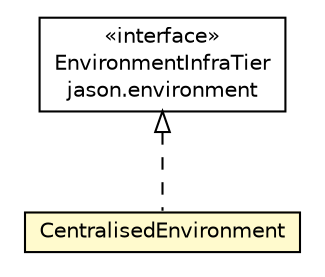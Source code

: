 #!/usr/local/bin/dot
#
# Class diagram 
# Generated by UMLGraph version R5_6_6-1-g9240c4 (http://www.umlgraph.org/)
#

digraph G {
	edge [fontname="Helvetica",fontsize=10,labelfontname="Helvetica",labelfontsize=10];
	node [fontname="Helvetica",fontsize=10,shape=plaintext];
	nodesep=0.25;
	ranksep=0.5;
	// jason.environment.EnvironmentInfraTier
	c12729 [label=<<table title="jason.environment.EnvironmentInfraTier" border="0" cellborder="1" cellspacing="0" cellpadding="2" port="p" href="../../environment/EnvironmentInfraTier.html">
		<tr><td><table border="0" cellspacing="0" cellpadding="1">
<tr><td align="center" balign="center"> &#171;interface&#187; </td></tr>
<tr><td align="center" balign="center"> EnvironmentInfraTier </td></tr>
<tr><td align="center" balign="center"> jason.environment </td></tr>
		</table></td></tr>
		</table>>, URL="../../environment/EnvironmentInfraTier.html", fontname="Helvetica", fontcolor="black", fontsize=10.0];
	// jason.infra.centralised.CentralisedEnvironment
	c12769 [label=<<table title="jason.infra.centralised.CentralisedEnvironment" border="0" cellborder="1" cellspacing="0" cellpadding="2" port="p" bgcolor="lemonChiffon" href="./CentralisedEnvironment.html">
		<tr><td><table border="0" cellspacing="0" cellpadding="1">
<tr><td align="center" balign="center"> CentralisedEnvironment </td></tr>
		</table></td></tr>
		</table>>, URL="./CentralisedEnvironment.html", fontname="Helvetica", fontcolor="black", fontsize=10.0];
	//jason.infra.centralised.CentralisedEnvironment implements jason.environment.EnvironmentInfraTier
	c12729:p -> c12769:p [dir=back,arrowtail=empty,style=dashed];
}

